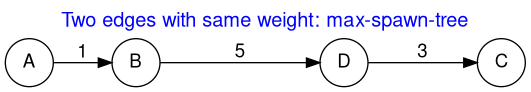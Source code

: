 @startdot
digraph a {
    label = "Two edges with same weight: max-spawn-tree"
    labelloc  =  t
    fontsize  = 15
    fontcolor = blue

    fontname="Helvetica,Arial,sans-serif"
    node [fontname="Helvetica,Arial,sans-serif"]
    edge [fontname="Helvetica,Arial,sans-serif"]
    rankdir=LR;
    node [shape = circle];
    edge[arrowhead="normal"];
    A -> B [label = "1", minlen=1];
    B -> D [label = "5", minlen=3];
    D -> C [label = "3", minlen=2];
}
@enddot
